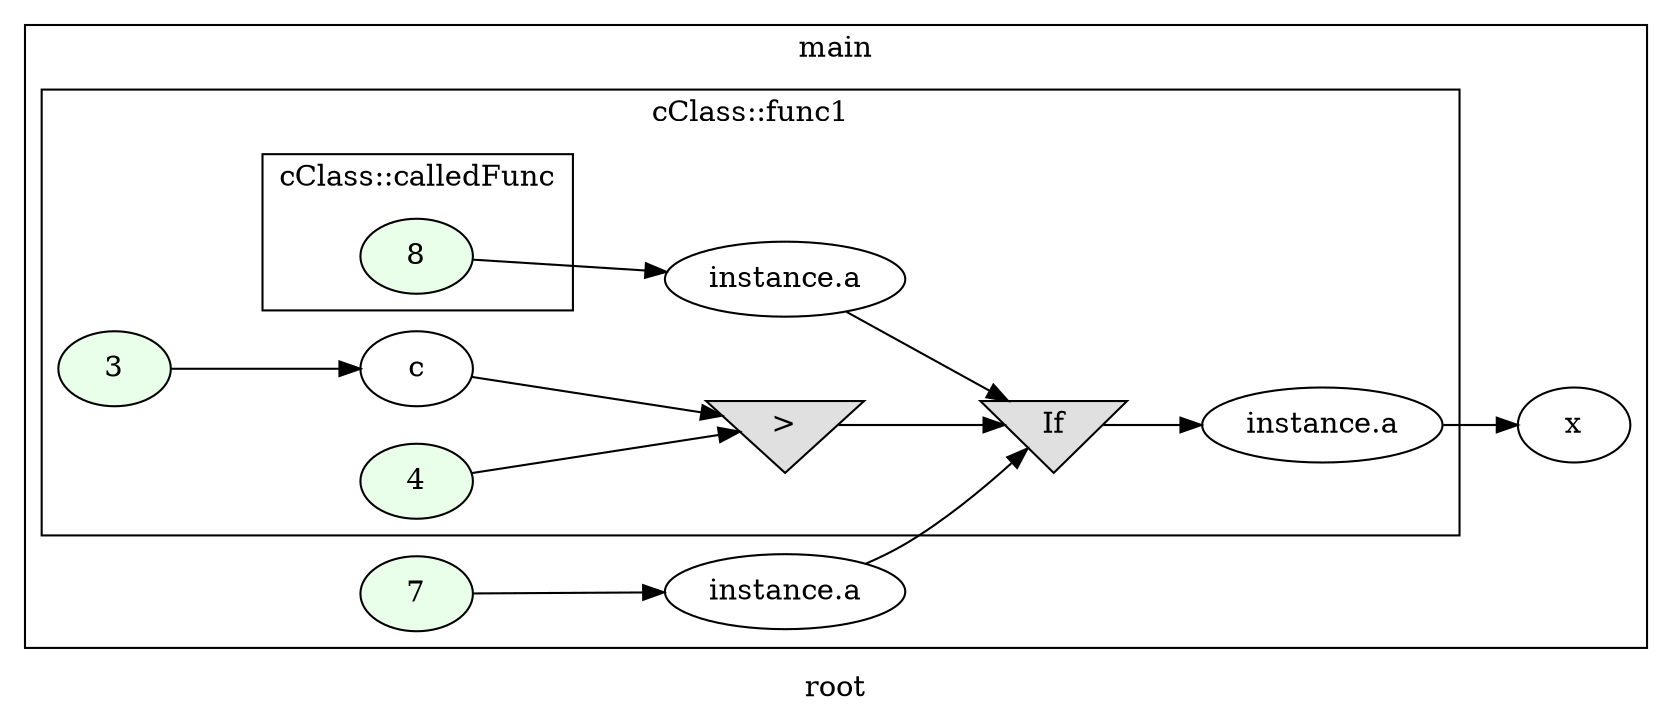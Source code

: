digraph G
{
rankdir=LR;
label = "root";
subgraph cluster_1 {
label = "main";
parent = "G";
startinglines = "13_27_27";
	node_000003 [ label = "7", style=filled, fillcolor="#E9FFE9", startinglines=29 ]
	node_000004 [ label = "instance.a", startingline=29 ]
	node_000017 [ label = "x", startingline=31 ]
subgraph cluster_2 {
label = "cClass::func1";
parent = "cluster_1";
startinglines = "28_29_30";
	node_000005 [ label = "3", style=filled, fillcolor="#E9FFE9", startinglines=15 ]
	node_000006 [ label = "c", startingline=15 ]
	node_000007 [ label = "4", style=filled, fillcolor="#E9FFE9", startinglines=17 ]
	node_000008 [ label = ">", shape=invtriangle, style=filled, fillcolor="#E0E0E0", startinglines=17 ]
	node_000014 [ label = "instance.a", startingline=10 ]
	node_000015 [ label = "If", shape=invtriangle, style=filled, fillcolor="#E0E0E0", startinglines=10 ]
	node_000016 [ label = "instance.a", startingline=10 ]
subgraph cluster_3 {
label = "cClass::calledFunc";
parent = "cluster_2";
startinglines = "15_17_18";
	node_000010 [ label = "8", style=filled, fillcolor="#E9FFE9", startinglines=10 ]
}
}
}
	node_000003 -> node_000004
	node_000004 -> node_000015
	node_000005 -> node_000006
	node_000006 -> node_000008
	node_000007 -> node_000008
	node_000008 -> node_000015
	node_000014 -> node_000015
	node_000015 -> node_000016
	node_000016 -> node_000017
	node_000010 -> node_000014
}

